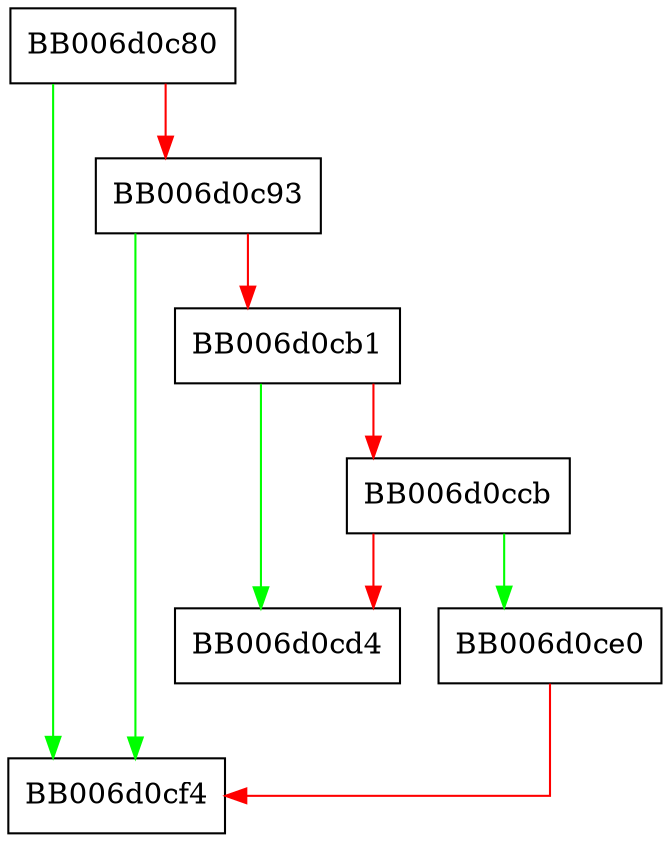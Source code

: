 digraph rsakem_dupctx {
  node [shape="box"];
  graph [splines=ortho];
  BB006d0c80 -> BB006d0cf4 [color="green"];
  BB006d0c80 -> BB006d0c93 [color="red"];
  BB006d0c93 -> BB006d0cf4 [color="green"];
  BB006d0c93 -> BB006d0cb1 [color="red"];
  BB006d0cb1 -> BB006d0cd4 [color="green"];
  BB006d0cb1 -> BB006d0ccb [color="red"];
  BB006d0ccb -> BB006d0ce0 [color="green"];
  BB006d0ccb -> BB006d0cd4 [color="red"];
  BB006d0ce0 -> BB006d0cf4 [color="red"];
}